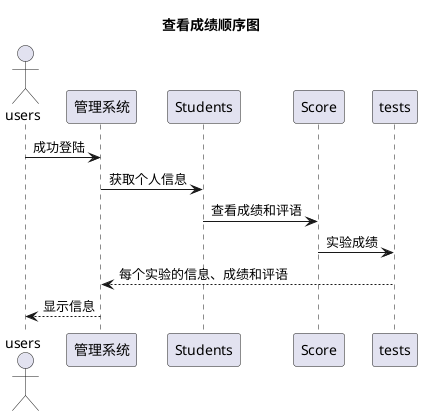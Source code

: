 @startuml
title 查看成绩顺序图

actor users
users->管理系统:成功登陆
管理系统->Students:获取个人信息
Students -> Score: 查看成绩和评语
Score -> tests:实验成绩
tests --> 管理系统: 每个实验的信息、成绩和评语
管理系统-->users:显示信息
@enduml